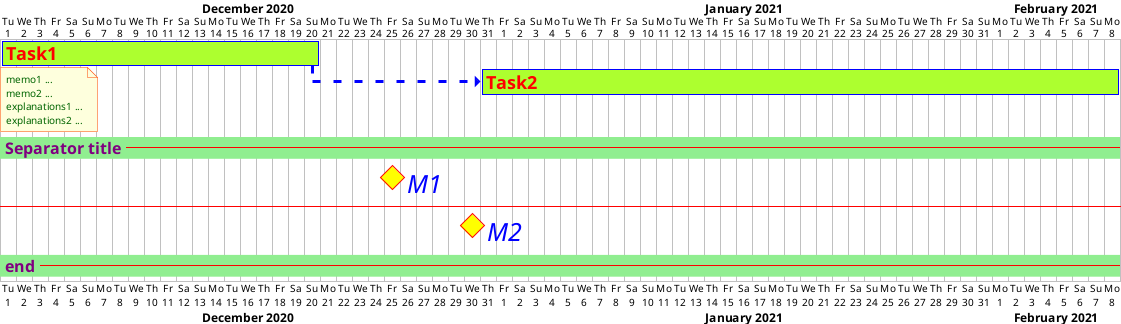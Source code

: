 {
  "sha1": "4x49zugp7kmza19kqi13esafj6727s4",
  "insertion": {
    "when": "2024-05-30T20:48:20.598Z",
    "url": "https://forum.plantuml.net/13570/can-you-style-the-days-and-months-of-a-gantt-chart",
    "user": "plantuml@gmail.com"
  }
}
@startgantt
<style>
ganttDiagram {
	task {
		FontName Helvetica
		FontColor red
		FontSize 18
		FontStyle bold
		BackGroundColor GreenYellow
		LineColor blue
	}
	milestone {
		FontColor blue
		FontSize 25
		FontStyle italic
		BackGroundColor yellow
		LineColor red
	}
	note {
		FontColor DarkGreen
		FontSize 10
		LineColor OrangeRed
	}
	arrow {
		FontName Helvetica
		FontColor red
		FontSize 18
		FontStyle bold
		BackGroundColor GreenYellow
		LineColor blue
	    LineStyle 8.0-13.0
	    LineThickness 3.0
	}
	separator {
	    BackgroundColor lightGreen
	    LineStyle 8.0-3.0
	    LineColor red
	    LineThickness 1.0
		FontSize 16
		FontStyle bold
		FontColor purple
		Margin 5
		Padding 0
	}
}
</style>
Project starts the 2020-12-01
[Task1] lasts 20 days
note bottom
  memo1 ...
  memo2 ...
  explanations1 ...
  explanations2 ...
end note
[Task2] lasts 40 days
[Task2] starts 10 days after [Task1]'s end
-- Separator title --
[M1] happens on 5 days after [Task1]'s end
--
[M2] happens on 10 days after [Task1]'s end
-- end --
@endgantt
